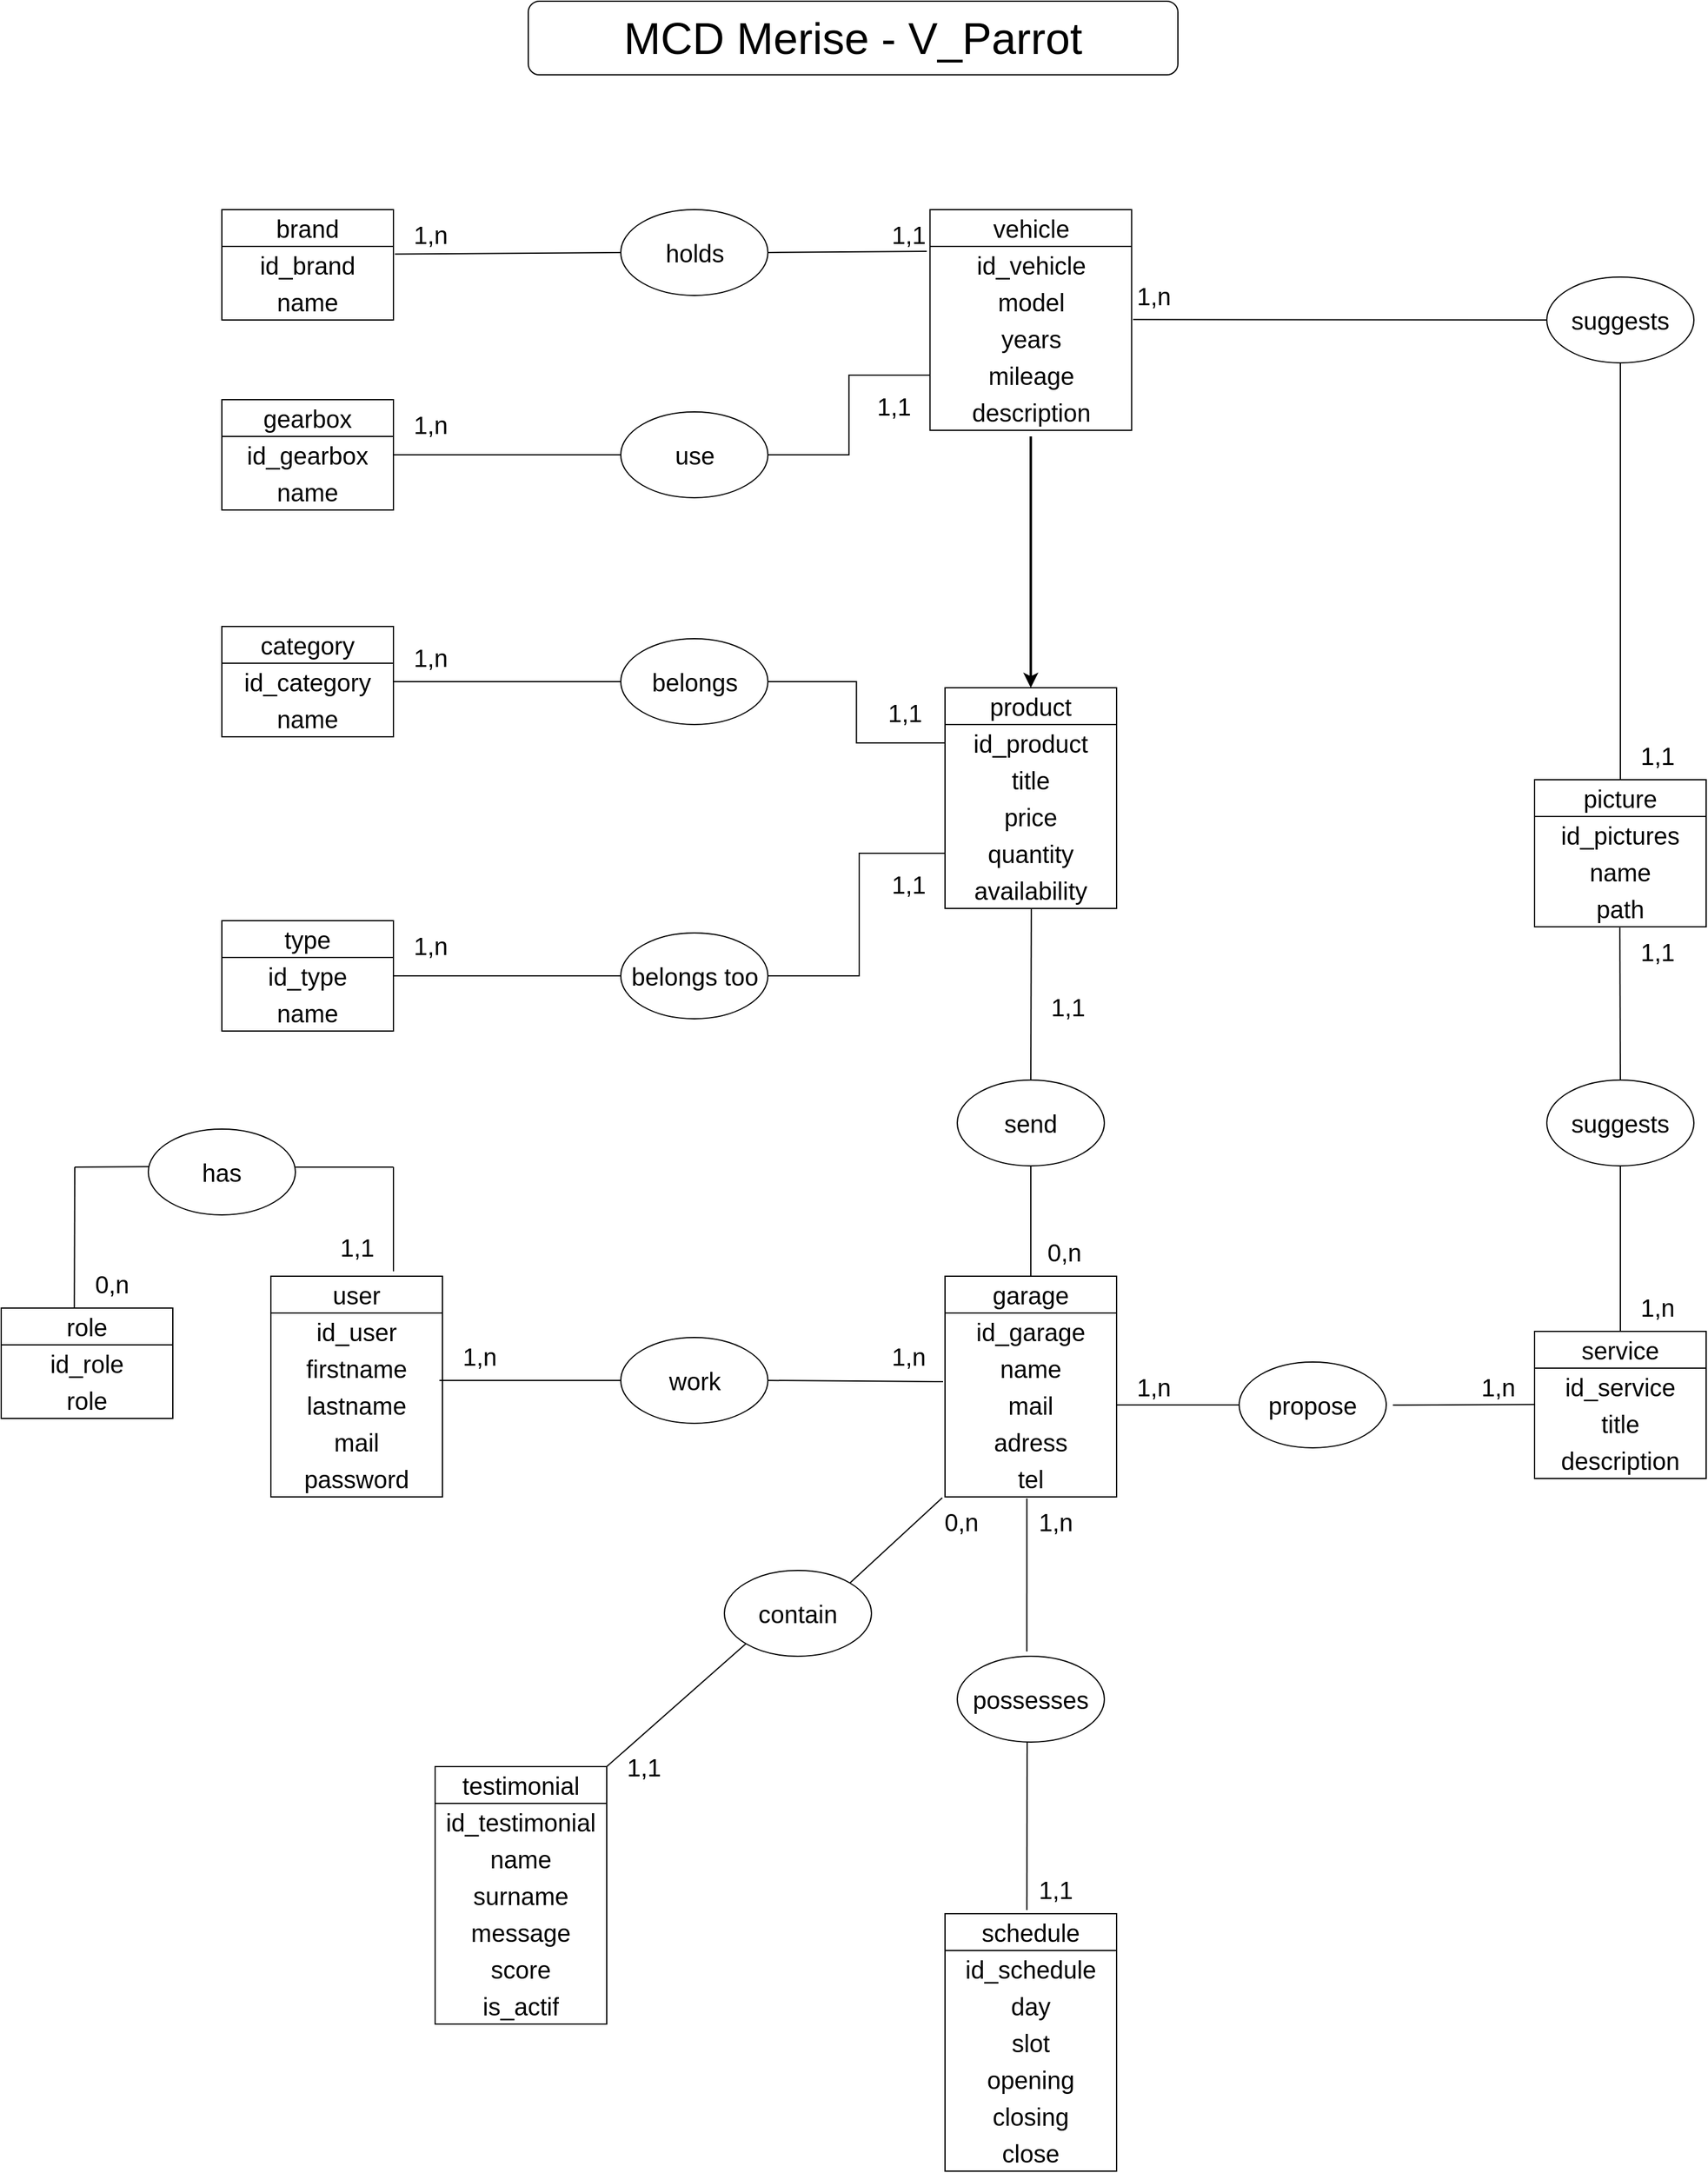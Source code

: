 <mxfile version="22.1.21" type="github">
  <diagram name="Page-1" id="JTDgjrsOg8VIrQ7j6ZKq">
    <mxGraphModel dx="1434" dy="738" grid="1" gridSize="20" guides="1" tooltips="1" connect="1" arrows="1" fold="1" page="1" pageScale="1" pageWidth="827" pageHeight="1169" math="0" shadow="0">
      <root>
        <mxCell id="0" />
        <mxCell id="1" parent="0" />
        <mxCell id="MFYeefzVg2YBX95TLZvp-1" value="&lt;font style=&quot;font-size: 36px;&quot;&gt;MCD Merise - V_Parrot&lt;/font&gt;" style="rounded=1;whiteSpace=wrap;html=1;" parent="1" vertex="1">
          <mxGeometry x="550" y="30" width="530" height="60" as="geometry" />
        </mxCell>
        <mxCell id="MFYeefzVg2YBX95TLZvp-6" value="schedule" style="swimlane;fontStyle=0;childLayout=stackLayout;horizontal=1;startSize=30;horizontalStack=0;resizeParent=1;resizeParentMax=0;resizeLast=0;collapsible=1;marginBottom=0;whiteSpace=wrap;html=1;align=center;fontSize=20;" parent="1" vertex="1">
          <mxGeometry x="890" y="1590" width="140" height="210" as="geometry" />
        </mxCell>
        <mxCell id="MFYeefzVg2YBX95TLZvp-7" value="id_schedule" style="text;strokeColor=none;fillColor=none;align=center;verticalAlign=middle;spacingLeft=4;spacingRight=4;overflow=hidden;points=[[0,0.5],[1,0.5]];portConstraint=eastwest;rotatable=0;whiteSpace=wrap;html=1;fontSize=20;" parent="MFYeefzVg2YBX95TLZvp-6" vertex="1">
          <mxGeometry y="30" width="140" height="30" as="geometry" />
        </mxCell>
        <mxCell id="MFYeefzVg2YBX95TLZvp-8" value="day" style="text;strokeColor=none;fillColor=none;align=center;verticalAlign=middle;spacingLeft=4;spacingRight=4;overflow=hidden;points=[[0,0.5],[1,0.5]];portConstraint=eastwest;rotatable=0;whiteSpace=wrap;html=1;fontSize=20;" parent="MFYeefzVg2YBX95TLZvp-6" vertex="1">
          <mxGeometry y="60" width="140" height="30" as="geometry" />
        </mxCell>
        <mxCell id="MFYeefzVg2YBX95TLZvp-9" value="slot" style="text;strokeColor=none;fillColor=none;align=center;verticalAlign=middle;spacingLeft=4;spacingRight=4;overflow=hidden;points=[[0,0.5],[1,0.5]];portConstraint=eastwest;rotatable=0;whiteSpace=wrap;html=1;fontSize=20;" parent="MFYeefzVg2YBX95TLZvp-6" vertex="1">
          <mxGeometry y="90" width="140" height="30" as="geometry" />
        </mxCell>
        <mxCell id="MFYeefzVg2YBX95TLZvp-12" value="opening" style="text;strokeColor=none;fillColor=none;align=center;verticalAlign=middle;spacingLeft=4;spacingRight=4;overflow=hidden;points=[[0,0.5],[1,0.5]];portConstraint=eastwest;rotatable=0;whiteSpace=wrap;html=1;fontSize=20;" parent="MFYeefzVg2YBX95TLZvp-6" vertex="1">
          <mxGeometry y="120" width="140" height="30" as="geometry" />
        </mxCell>
        <mxCell id="MFYeefzVg2YBX95TLZvp-13" value="closing" style="text;strokeColor=none;fillColor=none;align=center;verticalAlign=middle;spacingLeft=4;spacingRight=4;overflow=hidden;points=[[0,0.5],[1,0.5]];portConstraint=eastwest;rotatable=0;whiteSpace=wrap;html=1;fontSize=20;" parent="MFYeefzVg2YBX95TLZvp-6" vertex="1">
          <mxGeometry y="150" width="140" height="30" as="geometry" />
        </mxCell>
        <mxCell id="MFYeefzVg2YBX95TLZvp-14" value="close" style="text;strokeColor=none;fillColor=none;align=center;verticalAlign=middle;spacingLeft=4;spacingRight=4;overflow=hidden;points=[[0,0.5],[1,0.5]];portConstraint=eastwest;rotatable=0;whiteSpace=wrap;html=1;fontSize=20;" parent="MFYeefzVg2YBX95TLZvp-6" vertex="1">
          <mxGeometry y="180" width="140" height="30" as="geometry" />
        </mxCell>
        <mxCell id="MFYeefzVg2YBX95TLZvp-15" value="garage" style="swimlane;fontStyle=0;childLayout=stackLayout;horizontal=1;startSize=30;horizontalStack=0;resizeParent=1;resizeParentMax=0;resizeLast=0;collapsible=1;marginBottom=0;whiteSpace=wrap;html=1;align=center;fontSize=20;" parent="1" vertex="1">
          <mxGeometry x="890" y="1070" width="140" height="180" as="geometry" />
        </mxCell>
        <mxCell id="MFYeefzVg2YBX95TLZvp-16" value="id_garage" style="text;strokeColor=none;fillColor=none;align=center;verticalAlign=middle;spacingLeft=4;spacingRight=4;overflow=hidden;points=[[0,0.5],[1,0.5]];portConstraint=eastwest;rotatable=0;whiteSpace=wrap;html=1;fontSize=20;" parent="MFYeefzVg2YBX95TLZvp-15" vertex="1">
          <mxGeometry y="30" width="140" height="30" as="geometry" />
        </mxCell>
        <mxCell id="MFYeefzVg2YBX95TLZvp-17" value="name" style="text;strokeColor=none;fillColor=none;align=center;verticalAlign=middle;spacingLeft=4;spacingRight=4;overflow=hidden;points=[[0,0.5],[1,0.5]];portConstraint=eastwest;rotatable=0;whiteSpace=wrap;html=1;fontSize=20;" parent="MFYeefzVg2YBX95TLZvp-15" vertex="1">
          <mxGeometry y="60" width="140" height="30" as="geometry" />
        </mxCell>
        <mxCell id="MFYeefzVg2YBX95TLZvp-18" value="mail" style="text;strokeColor=none;fillColor=none;align=center;verticalAlign=middle;spacingLeft=4;spacingRight=4;overflow=hidden;points=[[0,0.5],[1,0.5]];portConstraint=eastwest;rotatable=0;whiteSpace=wrap;html=1;fontSize=20;" parent="MFYeefzVg2YBX95TLZvp-15" vertex="1">
          <mxGeometry y="90" width="140" height="30" as="geometry" />
        </mxCell>
        <mxCell id="MFYeefzVg2YBX95TLZvp-19" value="adress" style="text;strokeColor=none;fillColor=none;align=center;verticalAlign=middle;spacingLeft=4;spacingRight=4;overflow=hidden;points=[[0,0.5],[1,0.5]];portConstraint=eastwest;rotatable=0;whiteSpace=wrap;html=1;fontSize=20;" parent="MFYeefzVg2YBX95TLZvp-15" vertex="1">
          <mxGeometry y="120" width="140" height="30" as="geometry" />
        </mxCell>
        <mxCell id="MFYeefzVg2YBX95TLZvp-21" value="tel" style="text;strokeColor=none;fillColor=none;align=center;verticalAlign=middle;spacingLeft=4;spacingRight=4;overflow=hidden;points=[[0,0.5],[1,0.5]];portConstraint=eastwest;rotatable=0;whiteSpace=wrap;html=1;fontSize=20;" parent="MFYeefzVg2YBX95TLZvp-15" vertex="1">
          <mxGeometry y="150" width="140" height="30" as="geometry" />
        </mxCell>
        <mxCell id="MFYeefzVg2YBX95TLZvp-22" value="possesses" style="ellipse;whiteSpace=wrap;html=1;fontSize=20;" parent="1" vertex="1">
          <mxGeometry x="900" y="1380" width="120" height="70" as="geometry" />
        </mxCell>
        <mxCell id="MFYeefzVg2YBX95TLZvp-23" value="" style="endArrow=none;html=1;rounded=0;entryX=0.477;entryY=1.043;entryDx=0;entryDy=0;entryPerimeter=0;exitX=0.473;exitY=-0.055;exitDx=0;exitDy=0;exitPerimeter=0;" parent="1" source="MFYeefzVg2YBX95TLZvp-22" target="MFYeefzVg2YBX95TLZvp-21" edge="1">
          <mxGeometry width="50" height="50" relative="1" as="geometry">
            <mxPoint x="950" y="1370" as="sourcePoint" />
            <mxPoint x="980" y="1270" as="targetPoint" />
          </mxGeometry>
        </mxCell>
        <mxCell id="MFYeefzVg2YBX95TLZvp-24" value="1,n" style="text;html=1;align=center;verticalAlign=middle;resizable=0;points=[];autosize=1;strokeColor=none;fillColor=none;fontSize=20;" parent="1" vertex="1">
          <mxGeometry x="950" y="1250" width="60" height="40" as="geometry" />
        </mxCell>
        <mxCell id="MFYeefzVg2YBX95TLZvp-25" value="" style="endArrow=none;html=1;rounded=0;entryX=0.477;entryY=1.043;entryDx=0;entryDy=0;entryPerimeter=0;exitX=0.477;exitY=-0.014;exitDx=0;exitDy=0;exitPerimeter=0;" parent="1" source="MFYeefzVg2YBX95TLZvp-6" edge="1">
          <mxGeometry width="50" height="50" relative="1" as="geometry">
            <mxPoint x="957" y="1545" as="sourcePoint" />
            <mxPoint x="957" y="1450" as="targetPoint" />
          </mxGeometry>
        </mxCell>
        <mxCell id="MFYeefzVg2YBX95TLZvp-26" value="1,1" style="text;html=1;align=center;verticalAlign=middle;resizable=0;points=[];autosize=1;strokeColor=none;fillColor=none;fontSize=20;" parent="1" vertex="1">
          <mxGeometry x="950" y="1550" width="60" height="40" as="geometry" />
        </mxCell>
        <mxCell id="MFYeefzVg2YBX95TLZvp-27" value="propose" style="ellipse;whiteSpace=wrap;html=1;fontSize=20;" parent="1" vertex="1">
          <mxGeometry x="1130" y="1140" width="120" height="70" as="geometry" />
        </mxCell>
        <mxCell id="MFYeefzVg2YBX95TLZvp-28" value="service" style="swimlane;fontStyle=0;childLayout=stackLayout;horizontal=1;startSize=30;horizontalStack=0;resizeParent=1;resizeParentMax=0;resizeLast=0;collapsible=1;marginBottom=0;whiteSpace=wrap;html=1;align=center;fontSize=20;" parent="1" vertex="1">
          <mxGeometry x="1371" y="1115" width="140" height="120" as="geometry" />
        </mxCell>
        <mxCell id="MFYeefzVg2YBX95TLZvp-29" value="id_service" style="text;strokeColor=none;fillColor=none;align=center;verticalAlign=middle;spacingLeft=4;spacingRight=4;overflow=hidden;points=[[0,0.5],[1,0.5]];portConstraint=eastwest;rotatable=0;whiteSpace=wrap;html=1;fontSize=20;" parent="MFYeefzVg2YBX95TLZvp-28" vertex="1">
          <mxGeometry y="30" width="140" height="30" as="geometry" />
        </mxCell>
        <mxCell id="MFYeefzVg2YBX95TLZvp-30" value="title" style="text;strokeColor=none;fillColor=none;align=center;verticalAlign=middle;spacingLeft=4;spacingRight=4;overflow=hidden;points=[[0,0.5],[1,0.5]];portConstraint=eastwest;rotatable=0;whiteSpace=wrap;html=1;fontSize=20;" parent="MFYeefzVg2YBX95TLZvp-28" vertex="1">
          <mxGeometry y="60" width="140" height="30" as="geometry" />
        </mxCell>
        <mxCell id="MFYeefzVg2YBX95TLZvp-31" value="description" style="text;strokeColor=none;fillColor=none;align=center;verticalAlign=middle;spacingLeft=4;spacingRight=4;overflow=hidden;points=[[0,0.5],[1,0.5]];portConstraint=eastwest;rotatable=0;whiteSpace=wrap;html=1;fontSize=20;" parent="MFYeefzVg2YBX95TLZvp-28" vertex="1">
          <mxGeometry y="90" width="140" height="30" as="geometry" />
        </mxCell>
        <mxCell id="MFYeefzVg2YBX95TLZvp-35" value="" style="endArrow=none;html=1;rounded=0;entryX=1;entryY=0.5;entryDx=0;entryDy=0;entryPerimeter=0;exitX=0;exitY=0.5;exitDx=0;exitDy=0;" parent="1" source="MFYeefzVg2YBX95TLZvp-27" target="MFYeefzVg2YBX95TLZvp-18" edge="1">
          <mxGeometry width="50" height="50" relative="1" as="geometry">
            <mxPoint x="1030" y="1265" as="sourcePoint" />
            <mxPoint x="1030" y="1170" as="targetPoint" />
          </mxGeometry>
        </mxCell>
        <mxCell id="MFYeefzVg2YBX95TLZvp-36" value="" style="endArrow=none;html=1;rounded=0;exitX=0;exitY=0.5;exitDx=0;exitDy=0;entryX=1.045;entryY=0.502;entryDx=0;entryDy=0;entryPerimeter=0;" parent="1" target="MFYeefzVg2YBX95TLZvp-27" edge="1">
          <mxGeometry width="50" height="50" relative="1" as="geometry">
            <mxPoint x="1371" y="1174.66" as="sourcePoint" />
            <mxPoint x="1270" y="1175" as="targetPoint" />
          </mxGeometry>
        </mxCell>
        <mxCell id="MFYeefzVg2YBX95TLZvp-37" value="testimonial" style="swimlane;fontStyle=0;childLayout=stackLayout;horizontal=1;startSize=30;horizontalStack=0;resizeParent=1;resizeParentMax=0;resizeLast=0;collapsible=1;marginBottom=0;whiteSpace=wrap;html=1;align=center;fontSize=20;" parent="1" vertex="1">
          <mxGeometry x="474" y="1470" width="140" height="210" as="geometry" />
        </mxCell>
        <mxCell id="MFYeefzVg2YBX95TLZvp-38" value="id_testimonial" style="text;strokeColor=none;fillColor=none;align=center;verticalAlign=middle;spacingLeft=4;spacingRight=4;overflow=hidden;points=[[0,0.5],[1,0.5]];portConstraint=eastwest;rotatable=0;whiteSpace=wrap;html=1;fontSize=20;" parent="MFYeefzVg2YBX95TLZvp-37" vertex="1">
          <mxGeometry y="30" width="140" height="30" as="geometry" />
        </mxCell>
        <mxCell id="MFYeefzVg2YBX95TLZvp-39" value="name" style="text;strokeColor=none;fillColor=none;align=center;verticalAlign=middle;spacingLeft=4;spacingRight=4;overflow=hidden;points=[[0,0.5],[1,0.5]];portConstraint=eastwest;rotatable=0;whiteSpace=wrap;html=1;fontSize=20;" parent="MFYeefzVg2YBX95TLZvp-37" vertex="1">
          <mxGeometry y="60" width="140" height="30" as="geometry" />
        </mxCell>
        <mxCell id="MFYeefzVg2YBX95TLZvp-40" value="surname" style="text;strokeColor=none;fillColor=none;align=center;verticalAlign=middle;spacingLeft=4;spacingRight=4;overflow=hidden;points=[[0,0.5],[1,0.5]];portConstraint=eastwest;rotatable=0;whiteSpace=wrap;html=1;fontSize=20;" parent="MFYeefzVg2YBX95TLZvp-37" vertex="1">
          <mxGeometry y="90" width="140" height="30" as="geometry" />
        </mxCell>
        <mxCell id="MFYeefzVg2YBX95TLZvp-41" value="message" style="text;strokeColor=none;fillColor=none;align=center;verticalAlign=middle;spacingLeft=4;spacingRight=4;overflow=hidden;points=[[0,0.5],[1,0.5]];portConstraint=eastwest;rotatable=0;whiteSpace=wrap;html=1;fontSize=20;" parent="MFYeefzVg2YBX95TLZvp-37" vertex="1">
          <mxGeometry y="120" width="140" height="30" as="geometry" />
        </mxCell>
        <mxCell id="MFYeefzVg2YBX95TLZvp-42" value="score" style="text;strokeColor=none;fillColor=none;align=center;verticalAlign=middle;spacingLeft=4;spacingRight=4;overflow=hidden;points=[[0,0.5],[1,0.5]];portConstraint=eastwest;rotatable=0;whiteSpace=wrap;html=1;fontSize=20;" parent="MFYeefzVg2YBX95TLZvp-37" vertex="1">
          <mxGeometry y="150" width="140" height="30" as="geometry" />
        </mxCell>
        <mxCell id="MFYeefzVg2YBX95TLZvp-43" value="is_actif" style="text;strokeColor=none;fillColor=none;align=center;verticalAlign=middle;spacingLeft=4;spacingRight=4;overflow=hidden;points=[[0,0.5],[1,0.5]];portConstraint=eastwest;rotatable=0;whiteSpace=wrap;html=1;fontSize=20;" parent="MFYeefzVg2YBX95TLZvp-37" vertex="1">
          <mxGeometry y="180" width="140" height="30" as="geometry" />
        </mxCell>
        <mxCell id="MFYeefzVg2YBX95TLZvp-44" value="contain" style="ellipse;whiteSpace=wrap;html=1;fontSize=20;" parent="1" vertex="1">
          <mxGeometry x="710" y="1310" width="120" height="70" as="geometry" />
        </mxCell>
        <mxCell id="MFYeefzVg2YBX95TLZvp-45" value="1,n" style="text;html=1;align=center;verticalAlign=middle;resizable=0;points=[];autosize=1;strokeColor=none;fillColor=none;fontSize=20;" parent="1" vertex="1">
          <mxGeometry x="1311" y="1140" width="60" height="40" as="geometry" />
        </mxCell>
        <mxCell id="MFYeefzVg2YBX95TLZvp-46" value="1,n" style="text;html=1;align=center;verticalAlign=middle;resizable=0;points=[];autosize=1;strokeColor=none;fillColor=none;fontSize=20;" parent="1" vertex="1">
          <mxGeometry x="1030" y="1140" width="60" height="40" as="geometry" />
        </mxCell>
        <mxCell id="MFYeefzVg2YBX95TLZvp-47" value="" style="endArrow=none;html=1;rounded=0;entryX=-0.016;entryY=1.025;entryDx=0;entryDy=0;entryPerimeter=0;exitX=1;exitY=0;exitDx=0;exitDy=0;" parent="1" source="MFYeefzVg2YBX95TLZvp-44" target="MFYeefzVg2YBX95TLZvp-21" edge="1">
          <mxGeometry width="50" height="50" relative="1" as="geometry">
            <mxPoint x="810" y="1360" as="sourcePoint" />
            <mxPoint x="860" y="1310" as="targetPoint" />
          </mxGeometry>
        </mxCell>
        <mxCell id="MFYeefzVg2YBX95TLZvp-48" value="" style="endArrow=none;html=1;rounded=0;exitX=1;exitY=0;exitDx=0;exitDy=0;entryX=0;entryY=1;entryDx=0;entryDy=0;" parent="1" source="MFYeefzVg2YBX95TLZvp-37" target="MFYeefzVg2YBX95TLZvp-44" edge="1">
          <mxGeometry width="50" height="50" relative="1" as="geometry">
            <mxPoint x="870" y="1380" as="sourcePoint" />
            <mxPoint x="920" y="1330" as="targetPoint" />
          </mxGeometry>
        </mxCell>
        <mxCell id="MFYeefzVg2YBX95TLZvp-49" value="1,1" style="text;html=1;align=center;verticalAlign=middle;resizable=0;points=[];autosize=1;strokeColor=none;fillColor=none;fontSize=20;" parent="1" vertex="1">
          <mxGeometry x="614" y="1450" width="60" height="40" as="geometry" />
        </mxCell>
        <mxCell id="MFYeefzVg2YBX95TLZvp-50" value="0,n" style="text;html=1;align=center;verticalAlign=middle;resizable=0;points=[];autosize=1;strokeColor=none;fillColor=none;fontSize=20;" parent="1" vertex="1">
          <mxGeometry x="872.5" y="1250" width="60" height="40" as="geometry" />
        </mxCell>
        <mxCell id="MFYeefzVg2YBX95TLZvp-51" value="product" style="swimlane;fontStyle=0;childLayout=stackLayout;horizontal=1;startSize=30;horizontalStack=0;resizeParent=1;resizeParentMax=0;resizeLast=0;collapsible=1;marginBottom=0;whiteSpace=wrap;html=1;align=center;fontSize=20;" parent="1" vertex="1">
          <mxGeometry x="890" y="590" width="140" height="180" as="geometry" />
        </mxCell>
        <mxCell id="MFYeefzVg2YBX95TLZvp-52" value="id_product" style="text;strokeColor=none;fillColor=none;align=center;verticalAlign=middle;spacingLeft=4;spacingRight=4;overflow=hidden;points=[[0,0.5],[1,0.5]];portConstraint=eastwest;rotatable=0;whiteSpace=wrap;html=1;fontSize=20;" parent="MFYeefzVg2YBX95TLZvp-51" vertex="1">
          <mxGeometry y="30" width="140" height="30" as="geometry" />
        </mxCell>
        <mxCell id="MFYeefzVg2YBX95TLZvp-53" value="title" style="text;strokeColor=none;fillColor=none;align=center;verticalAlign=middle;spacingLeft=4;spacingRight=4;overflow=hidden;points=[[0,0.5],[1,0.5]];portConstraint=eastwest;rotatable=0;whiteSpace=wrap;html=1;fontSize=20;" parent="MFYeefzVg2YBX95TLZvp-51" vertex="1">
          <mxGeometry y="60" width="140" height="30" as="geometry" />
        </mxCell>
        <mxCell id="MFYeefzVg2YBX95TLZvp-54" value="price" style="text;strokeColor=none;fillColor=none;align=center;verticalAlign=middle;spacingLeft=4;spacingRight=4;overflow=hidden;points=[[0,0.5],[1,0.5]];portConstraint=eastwest;rotatable=0;whiteSpace=wrap;html=1;fontSize=20;" parent="MFYeefzVg2YBX95TLZvp-51" vertex="1">
          <mxGeometry y="90" width="140" height="30" as="geometry" />
        </mxCell>
        <mxCell id="MFYeefzVg2YBX95TLZvp-65" value="quantity" style="text;strokeColor=none;fillColor=none;align=center;verticalAlign=middle;spacingLeft=4;spacingRight=4;overflow=hidden;points=[[0,0.5],[1,0.5]];portConstraint=eastwest;rotatable=0;whiteSpace=wrap;html=1;fontSize=20;" parent="MFYeefzVg2YBX95TLZvp-51" vertex="1">
          <mxGeometry y="120" width="140" height="30" as="geometry" />
        </mxCell>
        <mxCell id="_IsvfJTw4x8gKUq2jgQw-2" value="availability" style="text;strokeColor=none;fillColor=none;align=center;verticalAlign=middle;spacingLeft=4;spacingRight=4;overflow=hidden;points=[[0,0.5],[1,0.5]];portConstraint=eastwest;rotatable=0;whiteSpace=wrap;html=1;fontSize=20;" parent="MFYeefzVg2YBX95TLZvp-51" vertex="1">
          <mxGeometry y="150" width="140" height="30" as="geometry" />
        </mxCell>
        <mxCell id="MFYeefzVg2YBX95TLZvp-58" value="send" style="ellipse;whiteSpace=wrap;html=1;fontSize=20;" parent="1" vertex="1">
          <mxGeometry x="900" y="910" width="120" height="70" as="geometry" />
        </mxCell>
        <mxCell id="MFYeefzVg2YBX95TLZvp-59" value="" style="endArrow=none;html=1;rounded=0;entryX=0.5;entryY=1;entryDx=0;entryDy=0;exitX=0.5;exitY=0;exitDx=0;exitDy=0;" parent="1" source="MFYeefzVg2YBX95TLZvp-15" target="MFYeefzVg2YBX95TLZvp-58" edge="1">
          <mxGeometry width="50" height="50" relative="1" as="geometry">
            <mxPoint x="1030" y="1030" as="sourcePoint" />
            <mxPoint x="1040" y="930" as="targetPoint" />
          </mxGeometry>
        </mxCell>
        <mxCell id="MFYeefzVg2YBX95TLZvp-60" value="" style="endArrow=none;html=1;rounded=0;exitX=0.5;exitY=0;exitDx=0;exitDy=0;entryX=0.503;entryY=1.005;entryDx=0;entryDy=0;entryPerimeter=0;" parent="1" source="MFYeefzVg2YBX95TLZvp-58" target="_IsvfJTw4x8gKUq2jgQw-2" edge="1">
          <mxGeometry width="50" height="50" relative="1" as="geometry">
            <mxPoint x="990" y="980" as="sourcePoint" />
            <mxPoint x="958" y="810" as="targetPoint" />
          </mxGeometry>
        </mxCell>
        <mxCell id="MFYeefzVg2YBX95TLZvp-61" value="0,n" style="text;html=1;align=center;verticalAlign=middle;resizable=0;points=[];autosize=1;strokeColor=none;fillColor=none;fontSize=20;" parent="1" vertex="1">
          <mxGeometry x="957" y="1030" width="60" height="40" as="geometry" />
        </mxCell>
        <mxCell id="MFYeefzVg2YBX95TLZvp-62" value="1,1" style="text;html=1;align=center;verticalAlign=middle;resizable=0;points=[];autosize=1;strokeColor=none;fillColor=none;fontSize=20;" parent="1" vertex="1">
          <mxGeometry x="960" y="830" width="60" height="40" as="geometry" />
        </mxCell>
        <mxCell id="MFYeefzVg2YBX95TLZvp-66" value="user" style="swimlane;fontStyle=0;childLayout=stackLayout;horizontal=1;startSize=30;horizontalStack=0;resizeParent=1;resizeParentMax=0;resizeLast=0;collapsible=1;marginBottom=0;whiteSpace=wrap;html=1;align=center;fontSize=20;" parent="1" vertex="1">
          <mxGeometry x="340" y="1070" width="140" height="180" as="geometry" />
        </mxCell>
        <mxCell id="MFYeefzVg2YBX95TLZvp-67" value="id_user" style="text;strokeColor=none;fillColor=none;align=center;verticalAlign=middle;spacingLeft=4;spacingRight=4;overflow=hidden;points=[[0,0.5],[1,0.5]];portConstraint=eastwest;rotatable=0;whiteSpace=wrap;html=1;fontSize=20;" parent="MFYeefzVg2YBX95TLZvp-66" vertex="1">
          <mxGeometry y="30" width="140" height="30" as="geometry" />
        </mxCell>
        <mxCell id="MFYeefzVg2YBX95TLZvp-68" value="firstname" style="text;strokeColor=none;fillColor=none;align=center;verticalAlign=middle;spacingLeft=4;spacingRight=4;overflow=hidden;points=[[0,0.5],[1,0.5]];portConstraint=eastwest;rotatable=0;whiteSpace=wrap;html=1;fontSize=20;" parent="MFYeefzVg2YBX95TLZvp-66" vertex="1">
          <mxGeometry y="60" width="140" height="30" as="geometry" />
        </mxCell>
        <mxCell id="MFYeefzVg2YBX95TLZvp-69" value="lastname" style="text;strokeColor=none;fillColor=none;align=center;verticalAlign=middle;spacingLeft=4;spacingRight=4;overflow=hidden;points=[[0,0.5],[1,0.5]];portConstraint=eastwest;rotatable=0;whiteSpace=wrap;html=1;fontSize=20;" parent="MFYeefzVg2YBX95TLZvp-66" vertex="1">
          <mxGeometry y="90" width="140" height="30" as="geometry" />
        </mxCell>
        <mxCell id="MFYeefzVg2YBX95TLZvp-70" value="mail" style="text;strokeColor=none;fillColor=none;align=center;verticalAlign=middle;spacingLeft=4;spacingRight=4;overflow=hidden;points=[[0,0.5],[1,0.5]];portConstraint=eastwest;rotatable=0;whiteSpace=wrap;html=1;fontSize=20;" parent="MFYeefzVg2YBX95TLZvp-66" vertex="1">
          <mxGeometry y="120" width="140" height="30" as="geometry" />
        </mxCell>
        <mxCell id="MFYeefzVg2YBX95TLZvp-71" value="password" style="text;strokeColor=none;fillColor=none;align=center;verticalAlign=middle;spacingLeft=4;spacingRight=4;overflow=hidden;points=[[0,0.5],[1,0.5]];portConstraint=eastwest;rotatable=0;whiteSpace=wrap;html=1;fontSize=20;" parent="MFYeefzVg2YBX95TLZvp-66" vertex="1">
          <mxGeometry y="150" width="140" height="30" as="geometry" />
        </mxCell>
        <mxCell id="MFYeefzVg2YBX95TLZvp-72" value="role" style="swimlane;fontStyle=0;childLayout=stackLayout;horizontal=1;startSize=30;horizontalStack=0;resizeParent=1;resizeParentMax=0;resizeLast=0;collapsible=1;marginBottom=0;whiteSpace=wrap;html=1;align=center;fontSize=20;" parent="1" vertex="1">
          <mxGeometry x="120" y="1096" width="140" height="90" as="geometry" />
        </mxCell>
        <mxCell id="MFYeefzVg2YBX95TLZvp-73" value="id_role" style="text;strokeColor=none;fillColor=none;align=center;verticalAlign=middle;spacingLeft=4;spacingRight=4;overflow=hidden;points=[[0,0.5],[1,0.5]];portConstraint=eastwest;rotatable=0;whiteSpace=wrap;html=1;fontSize=20;" parent="MFYeefzVg2YBX95TLZvp-72" vertex="1">
          <mxGeometry y="30" width="140" height="30" as="geometry" />
        </mxCell>
        <mxCell id="MFYeefzVg2YBX95TLZvp-74" value="role" style="text;strokeColor=none;fillColor=none;align=center;verticalAlign=middle;spacingLeft=4;spacingRight=4;overflow=hidden;points=[[0,0.5],[1,0.5]];portConstraint=eastwest;rotatable=0;whiteSpace=wrap;html=1;fontSize=20;" parent="MFYeefzVg2YBX95TLZvp-72" vertex="1">
          <mxGeometry y="60" width="140" height="30" as="geometry" />
        </mxCell>
        <mxCell id="MFYeefzVg2YBX95TLZvp-77" value="work" style="ellipse;whiteSpace=wrap;html=1;fontSize=20;" parent="1" vertex="1">
          <mxGeometry x="625.5" y="1120" width="120" height="70" as="geometry" />
        </mxCell>
        <mxCell id="MFYeefzVg2YBX95TLZvp-78" value="has" style="ellipse;whiteSpace=wrap;html=1;fontSize=20;" parent="1" vertex="1">
          <mxGeometry x="240" y="950" width="120" height="70" as="geometry" />
        </mxCell>
        <mxCell id="MFYeefzVg2YBX95TLZvp-81" value="" style="endArrow=none;html=1;rounded=0;exitX=0.982;exitY=-0.167;exitDx=0;exitDy=0;entryX=0;entryY=0.5;entryDx=0;entryDy=0;exitPerimeter=0;" parent="1" source="MFYeefzVg2YBX95TLZvp-69" target="MFYeefzVg2YBX95TLZvp-77" edge="1">
          <mxGeometry width="50" height="50" relative="1" as="geometry">
            <mxPoint x="660" y="1171" as="sourcePoint" />
            <mxPoint x="710" y="1121" as="targetPoint" />
          </mxGeometry>
        </mxCell>
        <mxCell id="MFYeefzVg2YBX95TLZvp-82" value="" style="endArrow=none;html=1;rounded=0;exitX=1;exitY=0.5;exitDx=0;exitDy=0;entryX=-0.011;entryY=0.867;entryDx=0;entryDy=0;entryPerimeter=0;" parent="1" source="MFYeefzVg2YBX95TLZvp-77" target="MFYeefzVg2YBX95TLZvp-17" edge="1">
          <mxGeometry width="50" height="50" relative="1" as="geometry">
            <mxPoint x="750" y="960" as="sourcePoint" />
            <mxPoint x="800" y="910" as="targetPoint" />
          </mxGeometry>
        </mxCell>
        <mxCell id="MFYeefzVg2YBX95TLZvp-87" value="" style="endArrow=none;html=1;rounded=0;exitX=0.5;exitY=0;exitDx=0;exitDy=0;" parent="1" edge="1">
          <mxGeometry width="50" height="50" relative="1" as="geometry">
            <mxPoint x="440.0" y="1066" as="sourcePoint" />
            <mxPoint x="440" y="981" as="targetPoint" />
          </mxGeometry>
        </mxCell>
        <mxCell id="MFYeefzVg2YBX95TLZvp-88" value="" style="endArrow=none;html=1;rounded=0;entryX=1.001;entryY=0.443;entryDx=0;entryDy=0;entryPerimeter=0;" parent="1" target="MFYeefzVg2YBX95TLZvp-78" edge="1">
          <mxGeometry width="50" height="50" relative="1" as="geometry">
            <mxPoint x="440" y="981" as="sourcePoint" />
            <mxPoint x="450" y="1021" as="targetPoint" />
          </mxGeometry>
        </mxCell>
        <mxCell id="MFYeefzVg2YBX95TLZvp-89" value="" style="endArrow=none;html=1;rounded=0;exitX=0.426;exitY=0.005;exitDx=0;exitDy=0;exitPerimeter=0;" parent="1" source="MFYeefzVg2YBX95TLZvp-72" edge="1">
          <mxGeometry width="50" height="50" relative="1" as="geometry">
            <mxPoint x="160.0" y="1081" as="sourcePoint" />
            <mxPoint x="180" y="981" as="targetPoint" />
          </mxGeometry>
        </mxCell>
        <mxCell id="MFYeefzVg2YBX95TLZvp-90" value="" style="endArrow=none;html=1;rounded=0;entryX=0.004;entryY=0.438;entryDx=0;entryDy=0;entryPerimeter=0;" parent="1" target="MFYeefzVg2YBX95TLZvp-78" edge="1">
          <mxGeometry width="50" height="50" relative="1" as="geometry">
            <mxPoint x="180" y="981" as="sourcePoint" />
            <mxPoint x="310" y="1021" as="targetPoint" />
          </mxGeometry>
        </mxCell>
        <mxCell id="MFYeefzVg2YBX95TLZvp-91" value="1,1" style="text;html=1;align=center;verticalAlign=middle;resizable=0;points=[];autosize=1;strokeColor=none;fillColor=none;fontSize=20;" parent="1" vertex="1">
          <mxGeometry x="380" y="1026" width="60" height="40" as="geometry" />
        </mxCell>
        <mxCell id="MFYeefzVg2YBX95TLZvp-94" value="1,n" style="text;html=1;align=center;verticalAlign=middle;resizable=0;points=[];autosize=1;strokeColor=none;fillColor=none;fontSize=20;" parent="1" vertex="1">
          <mxGeometry x="830" y="1115" width="60" height="40" as="geometry" />
        </mxCell>
        <mxCell id="MFYeefzVg2YBX95TLZvp-96" value="1,n" style="text;html=1;align=center;verticalAlign=middle;resizable=0;points=[];autosize=1;strokeColor=none;fillColor=none;fontSize=20;" parent="1" vertex="1">
          <mxGeometry x="480" y="1115" width="60" height="40" as="geometry" />
        </mxCell>
        <mxCell id="MFYeefzVg2YBX95TLZvp-97" value="0,n" style="text;html=1;align=center;verticalAlign=middle;resizable=0;points=[];autosize=1;strokeColor=none;fillColor=none;fontSize=20;" parent="1" vertex="1">
          <mxGeometry x="180" y="1056" width="60" height="40" as="geometry" />
        </mxCell>
        <mxCell id="MFYeefzVg2YBX95TLZvp-98" value="vehicle" style="swimlane;fontStyle=0;childLayout=stackLayout;horizontal=1;startSize=30;horizontalStack=0;resizeParent=1;resizeParentMax=0;resizeLast=0;collapsible=1;marginBottom=0;whiteSpace=wrap;html=1;align=center;fontSize=20;" parent="1" vertex="1">
          <mxGeometry x="877.75" y="200" width="164.5" height="180" as="geometry" />
        </mxCell>
        <mxCell id="MFYeefzVg2YBX95TLZvp-99" value="id_vehicle" style="text;strokeColor=none;fillColor=none;align=center;verticalAlign=middle;spacingLeft=4;spacingRight=4;overflow=hidden;points=[[0,0.5],[1,0.5]];portConstraint=eastwest;rotatable=0;whiteSpace=wrap;html=1;fontSize=20;" parent="MFYeefzVg2YBX95TLZvp-98" vertex="1">
          <mxGeometry y="30" width="164.5" height="30" as="geometry" />
        </mxCell>
        <mxCell id="MFYeefzVg2YBX95TLZvp-117" value="model" style="text;strokeColor=none;fillColor=none;align=center;verticalAlign=middle;spacingLeft=4;spacingRight=4;overflow=hidden;points=[[0,0.5],[1,0.5]];portConstraint=eastwest;rotatable=0;whiteSpace=wrap;html=1;fontSize=20;" parent="MFYeefzVg2YBX95TLZvp-98" vertex="1">
          <mxGeometry y="60" width="164.5" height="30" as="geometry" />
        </mxCell>
        <mxCell id="MFYeefzVg2YBX95TLZvp-100" value="years" style="text;strokeColor=none;fillColor=none;align=center;verticalAlign=middle;spacingLeft=4;spacingRight=4;overflow=hidden;points=[[0,0.5],[1,0.5]];portConstraint=eastwest;rotatable=0;whiteSpace=wrap;html=1;fontSize=20;" parent="MFYeefzVg2YBX95TLZvp-98" vertex="1">
          <mxGeometry y="90" width="164.5" height="30" as="geometry" />
        </mxCell>
        <mxCell id="MFYeefzVg2YBX95TLZvp-101" value="mileage" style="text;strokeColor=none;fillColor=none;align=center;verticalAlign=middle;spacingLeft=4;spacingRight=4;overflow=hidden;points=[[0,0.5],[1,0.5]];portConstraint=eastwest;rotatable=0;whiteSpace=wrap;html=1;fontSize=20;" parent="MFYeefzVg2YBX95TLZvp-98" vertex="1">
          <mxGeometry y="120" width="164.5" height="30" as="geometry" />
        </mxCell>
        <mxCell id="MFYeefzVg2YBX95TLZvp-102" value="description" style="text;strokeColor=none;fillColor=none;align=center;verticalAlign=middle;spacingLeft=4;spacingRight=4;overflow=hidden;points=[[0,0.5],[1,0.5]];portConstraint=eastwest;rotatable=0;whiteSpace=wrap;html=1;fontSize=20;" parent="MFYeefzVg2YBX95TLZvp-98" vertex="1">
          <mxGeometry y="150" width="164.5" height="30" as="geometry" />
        </mxCell>
        <mxCell id="MFYeefzVg2YBX95TLZvp-105" value="" style="endArrow=none;html=1;rounded=0;entryX=0.5;entryY=1.167;entryDx=0;entryDy=0;exitX=0.5;exitY=0;exitDx=0;exitDy=0;entryPerimeter=0;strokeWidth=2;startArrow=classic;startFill=1;" parent="1" edge="1">
          <mxGeometry width="50" height="50" relative="1" as="geometry">
            <mxPoint x="960" y="590" as="sourcePoint" />
            <mxPoint x="960" y="385.01" as="targetPoint" />
          </mxGeometry>
        </mxCell>
        <mxCell id="MFYeefzVg2YBX95TLZvp-109" value="gearbox" style="swimlane;fontStyle=0;childLayout=stackLayout;horizontal=1;startSize=30;horizontalStack=0;resizeParent=1;resizeParentMax=0;resizeLast=0;collapsible=1;marginBottom=0;whiteSpace=wrap;html=1;align=center;fontSize=20;" parent="1" vertex="1">
          <mxGeometry x="300" y="355" width="140" height="90" as="geometry" />
        </mxCell>
        <mxCell id="MFYeefzVg2YBX95TLZvp-110" value="id_gearbox" style="text;strokeColor=none;fillColor=none;align=center;verticalAlign=middle;spacingLeft=4;spacingRight=4;overflow=hidden;points=[[0,0.5],[1,0.5]];portConstraint=eastwest;rotatable=0;whiteSpace=wrap;html=1;fontSize=20;" parent="MFYeefzVg2YBX95TLZvp-109" vertex="1">
          <mxGeometry y="30" width="140" height="30" as="geometry" />
        </mxCell>
        <mxCell id="MFYeefzVg2YBX95TLZvp-111" value="name" style="text;strokeColor=none;fillColor=none;align=center;verticalAlign=middle;spacingLeft=4;spacingRight=4;overflow=hidden;points=[[0,0.5],[1,0.5]];portConstraint=eastwest;rotatable=0;whiteSpace=wrap;html=1;fontSize=20;" parent="MFYeefzVg2YBX95TLZvp-109" vertex="1">
          <mxGeometry y="60" width="140" height="30" as="geometry" />
        </mxCell>
        <mxCell id="J0rR2LLyimg7_eQ2emDZ-1" style="edgeStyle=orthogonalEdgeStyle;rounded=0;orthogonalLoop=1;jettySize=auto;html=1;entryX=0;entryY=0.5;entryDx=0;entryDy=0;exitX=1;exitY=0.5;exitDx=0;exitDy=0;endArrow=none;endFill=0;" parent="1" source="MFYeefzVg2YBX95TLZvp-114" target="MFYeefzVg2YBX95TLZvp-101" edge="1">
          <mxGeometry relative="1" as="geometry" />
        </mxCell>
        <mxCell id="MFYeefzVg2YBX95TLZvp-114" value="use" style="ellipse;whiteSpace=wrap;html=1;fontSize=20;" parent="1" vertex="1">
          <mxGeometry x="625.5" y="365" width="120" height="70" as="geometry" />
        </mxCell>
        <mxCell id="MFYeefzVg2YBX95TLZvp-116" value="" style="endArrow=none;html=1;rounded=0;exitX=0;exitY=0.5;exitDx=0;exitDy=0;entryX=1;entryY=0.5;entryDx=0;entryDy=0;" parent="1" source="MFYeefzVg2YBX95TLZvp-114" target="MFYeefzVg2YBX95TLZvp-110" edge="1">
          <mxGeometry width="50" height="50" relative="1" as="geometry">
            <mxPoint x="950" y="120" as="sourcePoint" />
            <mxPoint x="1000" y="70" as="targetPoint" />
          </mxGeometry>
        </mxCell>
        <mxCell id="MFYeefzVg2YBX95TLZvp-118" value="brand" style="swimlane;fontStyle=0;childLayout=stackLayout;horizontal=1;startSize=30;horizontalStack=0;resizeParent=1;resizeParentMax=0;resizeLast=0;collapsible=1;marginBottom=0;whiteSpace=wrap;html=1;align=center;fontSize=20;" parent="1" vertex="1">
          <mxGeometry x="300" y="200" width="140" height="90" as="geometry" />
        </mxCell>
        <mxCell id="MFYeefzVg2YBX95TLZvp-119" value="id_brand" style="text;strokeColor=none;fillColor=none;align=center;verticalAlign=middle;spacingLeft=4;spacingRight=4;overflow=hidden;points=[[0,0.5],[1,0.5]];portConstraint=eastwest;rotatable=0;whiteSpace=wrap;html=1;fontSize=20;" parent="MFYeefzVg2YBX95TLZvp-118" vertex="1">
          <mxGeometry y="30" width="140" height="30" as="geometry" />
        </mxCell>
        <mxCell id="MFYeefzVg2YBX95TLZvp-120" value="name" style="text;strokeColor=none;fillColor=none;align=center;verticalAlign=middle;spacingLeft=4;spacingRight=4;overflow=hidden;points=[[0,0.5],[1,0.5]];portConstraint=eastwest;rotatable=0;whiteSpace=wrap;html=1;fontSize=20;" parent="MFYeefzVg2YBX95TLZvp-118" vertex="1">
          <mxGeometry y="60" width="140" height="30" as="geometry" />
        </mxCell>
        <mxCell id="MFYeefzVg2YBX95TLZvp-121" value="holds" style="ellipse;whiteSpace=wrap;html=1;fontSize=20;" parent="1" vertex="1">
          <mxGeometry x="625.5" y="200" width="120" height="70" as="geometry" />
        </mxCell>
        <mxCell id="MFYeefzVg2YBX95TLZvp-122" value="" style="endArrow=none;html=1;rounded=0;exitX=1.008;exitY=0.207;exitDx=0;exitDy=0;entryX=0;entryY=0.5;entryDx=0;entryDy=0;exitPerimeter=0;" parent="1" source="MFYeefzVg2YBX95TLZvp-119" target="MFYeefzVg2YBX95TLZvp-121" edge="1">
          <mxGeometry width="50" height="50" relative="1" as="geometry">
            <mxPoint x="730" y="60" as="sourcePoint" />
            <mxPoint x="780" y="10" as="targetPoint" />
          </mxGeometry>
        </mxCell>
        <mxCell id="MFYeefzVg2YBX95TLZvp-123" value="" style="endArrow=none;html=1;rounded=0;entryX=1;entryY=0.5;entryDx=0;entryDy=0;exitX=-0.016;exitY=0.133;exitDx=0;exitDy=0;exitPerimeter=0;" parent="1" source="MFYeefzVg2YBX95TLZvp-99" target="MFYeefzVg2YBX95TLZvp-121" edge="1">
          <mxGeometry width="50" height="50" relative="1" as="geometry">
            <mxPoint x="825.5" y="270" as="sourcePoint" />
            <mxPoint x="800" y="30" as="targetPoint" />
          </mxGeometry>
        </mxCell>
        <mxCell id="MFYeefzVg2YBX95TLZvp-125" value="1,n" style="text;html=1;align=center;verticalAlign=middle;resizable=0;points=[];autosize=1;strokeColor=none;fillColor=none;fontSize=20;" parent="1" vertex="1">
          <mxGeometry x="440" y="355" width="60" height="40" as="geometry" />
        </mxCell>
        <mxCell id="MFYeefzVg2YBX95TLZvp-126" value="1,1" style="text;html=1;align=center;verticalAlign=middle;resizable=0;points=[];autosize=1;strokeColor=none;fillColor=none;fontSize=20;" parent="1" vertex="1">
          <mxGeometry x="817.75" y="340" width="60" height="40" as="geometry" />
        </mxCell>
        <mxCell id="MFYeefzVg2YBX95TLZvp-127" value="1,1" style="text;html=1;align=center;verticalAlign=middle;resizable=0;points=[];autosize=1;strokeColor=none;fillColor=none;fontSize=20;" parent="1" vertex="1">
          <mxGeometry x="830" y="200" width="60" height="40" as="geometry" />
        </mxCell>
        <mxCell id="MFYeefzVg2YBX95TLZvp-128" value="1,n" style="text;html=1;align=center;verticalAlign=middle;resizable=0;points=[];autosize=1;strokeColor=none;fillColor=none;fontSize=20;" parent="1" vertex="1">
          <mxGeometry x="440" y="200" width="60" height="40" as="geometry" />
        </mxCell>
        <mxCell id="MFYeefzVg2YBX95TLZvp-129" value="picture" style="swimlane;fontStyle=0;childLayout=stackLayout;horizontal=1;startSize=30;horizontalStack=0;resizeParent=1;resizeParentMax=0;resizeLast=0;collapsible=1;marginBottom=0;whiteSpace=wrap;html=1;align=center;fontSize=20;" parent="1" vertex="1">
          <mxGeometry x="1371" y="665" width="140" height="120" as="geometry" />
        </mxCell>
        <mxCell id="MFYeefzVg2YBX95TLZvp-130" value="id_pictures" style="text;strokeColor=none;fillColor=none;align=center;verticalAlign=middle;spacingLeft=4;spacingRight=4;overflow=hidden;points=[[0,0.5],[1,0.5]];portConstraint=eastwest;rotatable=0;whiteSpace=wrap;html=1;fontSize=20;" parent="MFYeefzVg2YBX95TLZvp-129" vertex="1">
          <mxGeometry y="30" width="140" height="30" as="geometry" />
        </mxCell>
        <mxCell id="MFYeefzVg2YBX95TLZvp-131" value="name" style="text;strokeColor=none;fillColor=none;align=center;verticalAlign=middle;spacingLeft=4;spacingRight=4;overflow=hidden;points=[[0,0.5],[1,0.5]];portConstraint=eastwest;rotatable=0;whiteSpace=wrap;html=1;fontSize=20;" parent="MFYeefzVg2YBX95TLZvp-129" vertex="1">
          <mxGeometry y="60" width="140" height="30" as="geometry" />
        </mxCell>
        <mxCell id="MFYeefzVg2YBX95TLZvp-132" value="path" style="text;strokeColor=none;fillColor=none;align=center;verticalAlign=middle;spacingLeft=4;spacingRight=4;overflow=hidden;points=[[0,0.5],[1,0.5]];portConstraint=eastwest;rotatable=0;whiteSpace=wrap;html=1;fontSize=20;" parent="MFYeefzVg2YBX95TLZvp-129" vertex="1">
          <mxGeometry y="90" width="140" height="30" as="geometry" />
        </mxCell>
        <mxCell id="MFYeefzVg2YBX95TLZvp-134" value="suggests" style="ellipse;whiteSpace=wrap;html=1;fontSize=20;" parent="1" vertex="1">
          <mxGeometry x="1381" y="255" width="120" height="70" as="geometry" />
        </mxCell>
        <mxCell id="MFYeefzVg2YBX95TLZvp-135" value="suggests" style="ellipse;whiteSpace=wrap;html=1;fontSize=20;" parent="1" vertex="1">
          <mxGeometry x="1381" y="910" width="120" height="70" as="geometry" />
        </mxCell>
        <mxCell id="MFYeefzVg2YBX95TLZvp-136" value="" style="endArrow=none;html=1;rounded=0;entryX=0;entryY=0.5;entryDx=0;entryDy=0;exitX=1.007;exitY=-0.014;exitDx=0;exitDy=0;exitPerimeter=0;" parent="1" source="MFYeefzVg2YBX95TLZvp-100" target="MFYeefzVg2YBX95TLZvp-134" edge="1">
          <mxGeometry width="50" height="50" relative="1" as="geometry">
            <mxPoint x="1250" y="580" as="sourcePoint" />
            <mxPoint x="1300" y="530" as="targetPoint" />
          </mxGeometry>
        </mxCell>
        <mxCell id="MFYeefzVg2YBX95TLZvp-137" value="" style="endArrow=none;html=1;rounded=0;entryX=0.5;entryY=1;entryDx=0;entryDy=0;exitX=0.5;exitY=0;exitDx=0;exitDy=0;" parent="1" source="MFYeefzVg2YBX95TLZvp-129" target="MFYeefzVg2YBX95TLZvp-134" edge="1">
          <mxGeometry width="50" height="50" relative="1" as="geometry">
            <mxPoint x="1230" y="500" as="sourcePoint" />
            <mxPoint x="1280" y="450" as="targetPoint" />
          </mxGeometry>
        </mxCell>
        <mxCell id="MFYeefzVg2YBX95TLZvp-138" value="" style="endArrow=none;html=1;rounded=0;entryX=0.5;entryY=1;entryDx=0;entryDy=0;exitX=0.5;exitY=0;exitDx=0;exitDy=0;" parent="1" source="MFYeefzVg2YBX95TLZvp-28" target="MFYeefzVg2YBX95TLZvp-135" edge="1">
          <mxGeometry width="50" height="50" relative="1" as="geometry">
            <mxPoint x="1310" y="1020" as="sourcePoint" />
            <mxPoint x="1360" y="970" as="targetPoint" />
          </mxGeometry>
        </mxCell>
        <mxCell id="MFYeefzVg2YBX95TLZvp-139" value="" style="endArrow=none;html=1;rounded=0;exitX=0.5;exitY=0;exitDx=0;exitDy=0;entryX=0.497;entryY=1.021;entryDx=0;entryDy=0;entryPerimeter=0;" parent="1" source="MFYeefzVg2YBX95TLZvp-135" target="MFYeefzVg2YBX95TLZvp-132" edge="1">
          <mxGeometry width="50" height="50" relative="1" as="geometry">
            <mxPoint x="1310" y="1020" as="sourcePoint" />
            <mxPoint x="1210" y="890" as="targetPoint" />
          </mxGeometry>
        </mxCell>
        <mxCell id="MFYeefzVg2YBX95TLZvp-140" value="1,n" style="text;html=1;align=center;verticalAlign=middle;resizable=0;points=[];autosize=1;strokeColor=none;fillColor=none;fontSize=20;" parent="1" vertex="1">
          <mxGeometry x="1441" y="1075" width="60" height="40" as="geometry" />
        </mxCell>
        <mxCell id="MFYeefzVg2YBX95TLZvp-141" value="1,1" style="text;html=1;align=center;verticalAlign=middle;resizable=0;points=[];autosize=1;strokeColor=none;fillColor=none;fontSize=20;" parent="1" vertex="1">
          <mxGeometry x="1441" y="785" width="60" height="40" as="geometry" />
        </mxCell>
        <mxCell id="MFYeefzVg2YBX95TLZvp-142" value="1,1" style="text;html=1;align=center;verticalAlign=middle;resizable=0;points=[];autosize=1;strokeColor=none;fillColor=none;fontSize=20;" parent="1" vertex="1">
          <mxGeometry x="1441" y="625" width="60" height="40" as="geometry" />
        </mxCell>
        <mxCell id="MFYeefzVg2YBX95TLZvp-143" value="1,n" style="text;html=1;align=center;verticalAlign=middle;resizable=0;points=[];autosize=1;strokeColor=none;fillColor=none;fontSize=20;" parent="1" vertex="1">
          <mxGeometry x="1030" y="250" width="60" height="40" as="geometry" />
        </mxCell>
        <mxCell id="5qV4zpxmM5sIDdoJNGKU-2" value="category" style="swimlane;fontStyle=0;childLayout=stackLayout;horizontal=1;startSize=30;horizontalStack=0;resizeParent=1;resizeParentMax=0;resizeLast=0;collapsible=1;marginBottom=0;whiteSpace=wrap;html=1;align=center;fontSize=20;" parent="1" vertex="1">
          <mxGeometry x="300" y="540" width="140" height="90" as="geometry" />
        </mxCell>
        <mxCell id="5qV4zpxmM5sIDdoJNGKU-3" value="id_category" style="text;strokeColor=none;fillColor=none;align=center;verticalAlign=middle;spacingLeft=4;spacingRight=4;overflow=hidden;points=[[0,0.5],[1,0.5]];portConstraint=eastwest;rotatable=0;whiteSpace=wrap;html=1;fontSize=20;" parent="5qV4zpxmM5sIDdoJNGKU-2" vertex="1">
          <mxGeometry y="30" width="140" height="30" as="geometry" />
        </mxCell>
        <mxCell id="5qV4zpxmM5sIDdoJNGKU-4" value="name" style="text;strokeColor=none;fillColor=none;align=center;verticalAlign=middle;spacingLeft=4;spacingRight=4;overflow=hidden;points=[[0,0.5],[1,0.5]];portConstraint=eastwest;rotatable=0;whiteSpace=wrap;html=1;fontSize=20;" parent="5qV4zpxmM5sIDdoJNGKU-2" vertex="1">
          <mxGeometry y="60" width="140" height="30" as="geometry" />
        </mxCell>
        <mxCell id="5qV4zpxmM5sIDdoJNGKU-5" value="type" style="swimlane;fontStyle=0;childLayout=stackLayout;horizontal=1;startSize=30;horizontalStack=0;resizeParent=1;resizeParentMax=0;resizeLast=0;collapsible=1;marginBottom=0;whiteSpace=wrap;html=1;align=center;fontSize=20;" parent="1" vertex="1">
          <mxGeometry x="300" y="780" width="140" height="90" as="geometry" />
        </mxCell>
        <mxCell id="5qV4zpxmM5sIDdoJNGKU-6" value="id_type" style="text;strokeColor=none;fillColor=none;align=center;verticalAlign=middle;spacingLeft=4;spacingRight=4;overflow=hidden;points=[[0,0.5],[1,0.5]];portConstraint=eastwest;rotatable=0;whiteSpace=wrap;html=1;fontSize=20;" parent="5qV4zpxmM5sIDdoJNGKU-5" vertex="1">
          <mxGeometry y="30" width="140" height="30" as="geometry" />
        </mxCell>
        <mxCell id="5qV4zpxmM5sIDdoJNGKU-7" value="name" style="text;strokeColor=none;fillColor=none;align=center;verticalAlign=middle;spacingLeft=4;spacingRight=4;overflow=hidden;points=[[0,0.5],[1,0.5]];portConstraint=eastwest;rotatable=0;whiteSpace=wrap;html=1;fontSize=20;" parent="5qV4zpxmM5sIDdoJNGKU-5" vertex="1">
          <mxGeometry y="60" width="140" height="30" as="geometry" />
        </mxCell>
        <mxCell id="5qV4zpxmM5sIDdoJNGKU-10" style="edgeStyle=orthogonalEdgeStyle;rounded=0;orthogonalLoop=1;jettySize=auto;html=1;entryX=1;entryY=0.5;entryDx=0;entryDy=0;endArrow=none;endFill=0;" parent="1" source="5qV4zpxmM5sIDdoJNGKU-8" target="5qV4zpxmM5sIDdoJNGKU-3" edge="1">
          <mxGeometry relative="1" as="geometry" />
        </mxCell>
        <mxCell id="5qV4zpxmM5sIDdoJNGKU-11" style="edgeStyle=orthogonalEdgeStyle;rounded=0;orthogonalLoop=1;jettySize=auto;html=1;entryX=0;entryY=0.5;entryDx=0;entryDy=0;endArrow=none;endFill=0;" parent="1" source="5qV4zpxmM5sIDdoJNGKU-8" target="MFYeefzVg2YBX95TLZvp-52" edge="1">
          <mxGeometry relative="1" as="geometry" />
        </mxCell>
        <mxCell id="5qV4zpxmM5sIDdoJNGKU-8" value="belongs" style="ellipse;whiteSpace=wrap;html=1;fontSize=20;" parent="1" vertex="1">
          <mxGeometry x="625.5" y="550" width="120" height="70" as="geometry" />
        </mxCell>
        <mxCell id="5qV4zpxmM5sIDdoJNGKU-15" style="edgeStyle=orthogonalEdgeStyle;rounded=0;orthogonalLoop=1;jettySize=auto;html=1;entryX=0;entryY=0.5;entryDx=0;entryDy=0;endArrow=none;endFill=0;" parent="1" source="5qV4zpxmM5sIDdoJNGKU-9" target="MFYeefzVg2YBX95TLZvp-65" edge="1">
          <mxGeometry relative="1" as="geometry">
            <Array as="points">
              <mxPoint x="820" y="825" />
              <mxPoint x="820" y="725" />
            </Array>
          </mxGeometry>
        </mxCell>
        <mxCell id="5qV4zpxmM5sIDdoJNGKU-9" value="belongs too" style="ellipse;whiteSpace=wrap;html=1;fontSize=20;" parent="1" vertex="1">
          <mxGeometry x="625.5" y="790" width="120" height="70" as="geometry" />
        </mxCell>
        <mxCell id="5qV4zpxmM5sIDdoJNGKU-12" value="1,1" style="text;html=1;align=center;verticalAlign=middle;resizable=0;points=[];autosize=1;strokeColor=none;fillColor=none;fontSize=20;" parent="1" vertex="1">
          <mxGeometry x="827" y="590" width="60" height="40" as="geometry" />
        </mxCell>
        <mxCell id="5qV4zpxmM5sIDdoJNGKU-13" value="1,n" style="text;html=1;align=center;verticalAlign=middle;resizable=0;points=[];autosize=1;strokeColor=none;fillColor=none;fontSize=20;" parent="1" vertex="1">
          <mxGeometry x="440" y="545" width="60" height="40" as="geometry" />
        </mxCell>
        <mxCell id="5qV4zpxmM5sIDdoJNGKU-14" style="edgeStyle=orthogonalEdgeStyle;rounded=0;orthogonalLoop=1;jettySize=auto;html=1;exitX=1;exitY=0.5;exitDx=0;exitDy=0;entryX=0;entryY=0.5;entryDx=0;entryDy=0;endArrow=none;endFill=0;" parent="1" source="5qV4zpxmM5sIDdoJNGKU-6" target="5qV4zpxmM5sIDdoJNGKU-9" edge="1">
          <mxGeometry relative="1" as="geometry" />
        </mxCell>
        <mxCell id="5qV4zpxmM5sIDdoJNGKU-16" value="1,1" style="text;html=1;align=center;verticalAlign=middle;resizable=0;points=[];autosize=1;strokeColor=none;fillColor=none;fontSize=20;" parent="1" vertex="1">
          <mxGeometry x="830" y="730" width="60" height="40" as="geometry" />
        </mxCell>
        <mxCell id="5qV4zpxmM5sIDdoJNGKU-17" value="1,n" style="text;html=1;align=center;verticalAlign=middle;resizable=0;points=[];autosize=1;strokeColor=none;fillColor=none;fontSize=20;" parent="1" vertex="1">
          <mxGeometry x="440" y="780" width="60" height="40" as="geometry" />
        </mxCell>
      </root>
    </mxGraphModel>
  </diagram>
</mxfile>

